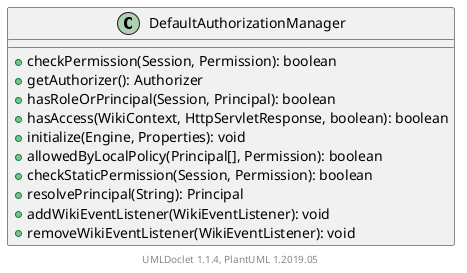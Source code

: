 @startuml

    class DefaultAuthorizationManager [[DefaultAuthorizationManager.html]] {
        +checkPermission(Session, Permission): boolean
        +getAuthorizer(): Authorizer
        +hasRoleOrPrincipal(Session, Principal): boolean
        +hasAccess(WikiContext, HttpServletResponse, boolean): boolean
        +initialize(Engine, Properties): void
        +allowedByLocalPolicy(Principal[], Permission): boolean
        +checkStaticPermission(Session, Permission): boolean
        +resolvePrincipal(String): Principal
        +addWikiEventListener(WikiEventListener): void
        +removeWikiEventListener(WikiEventListener): void
    }


    center footer UMLDoclet 1.1.4, PlantUML 1.2019.05
@enduml
